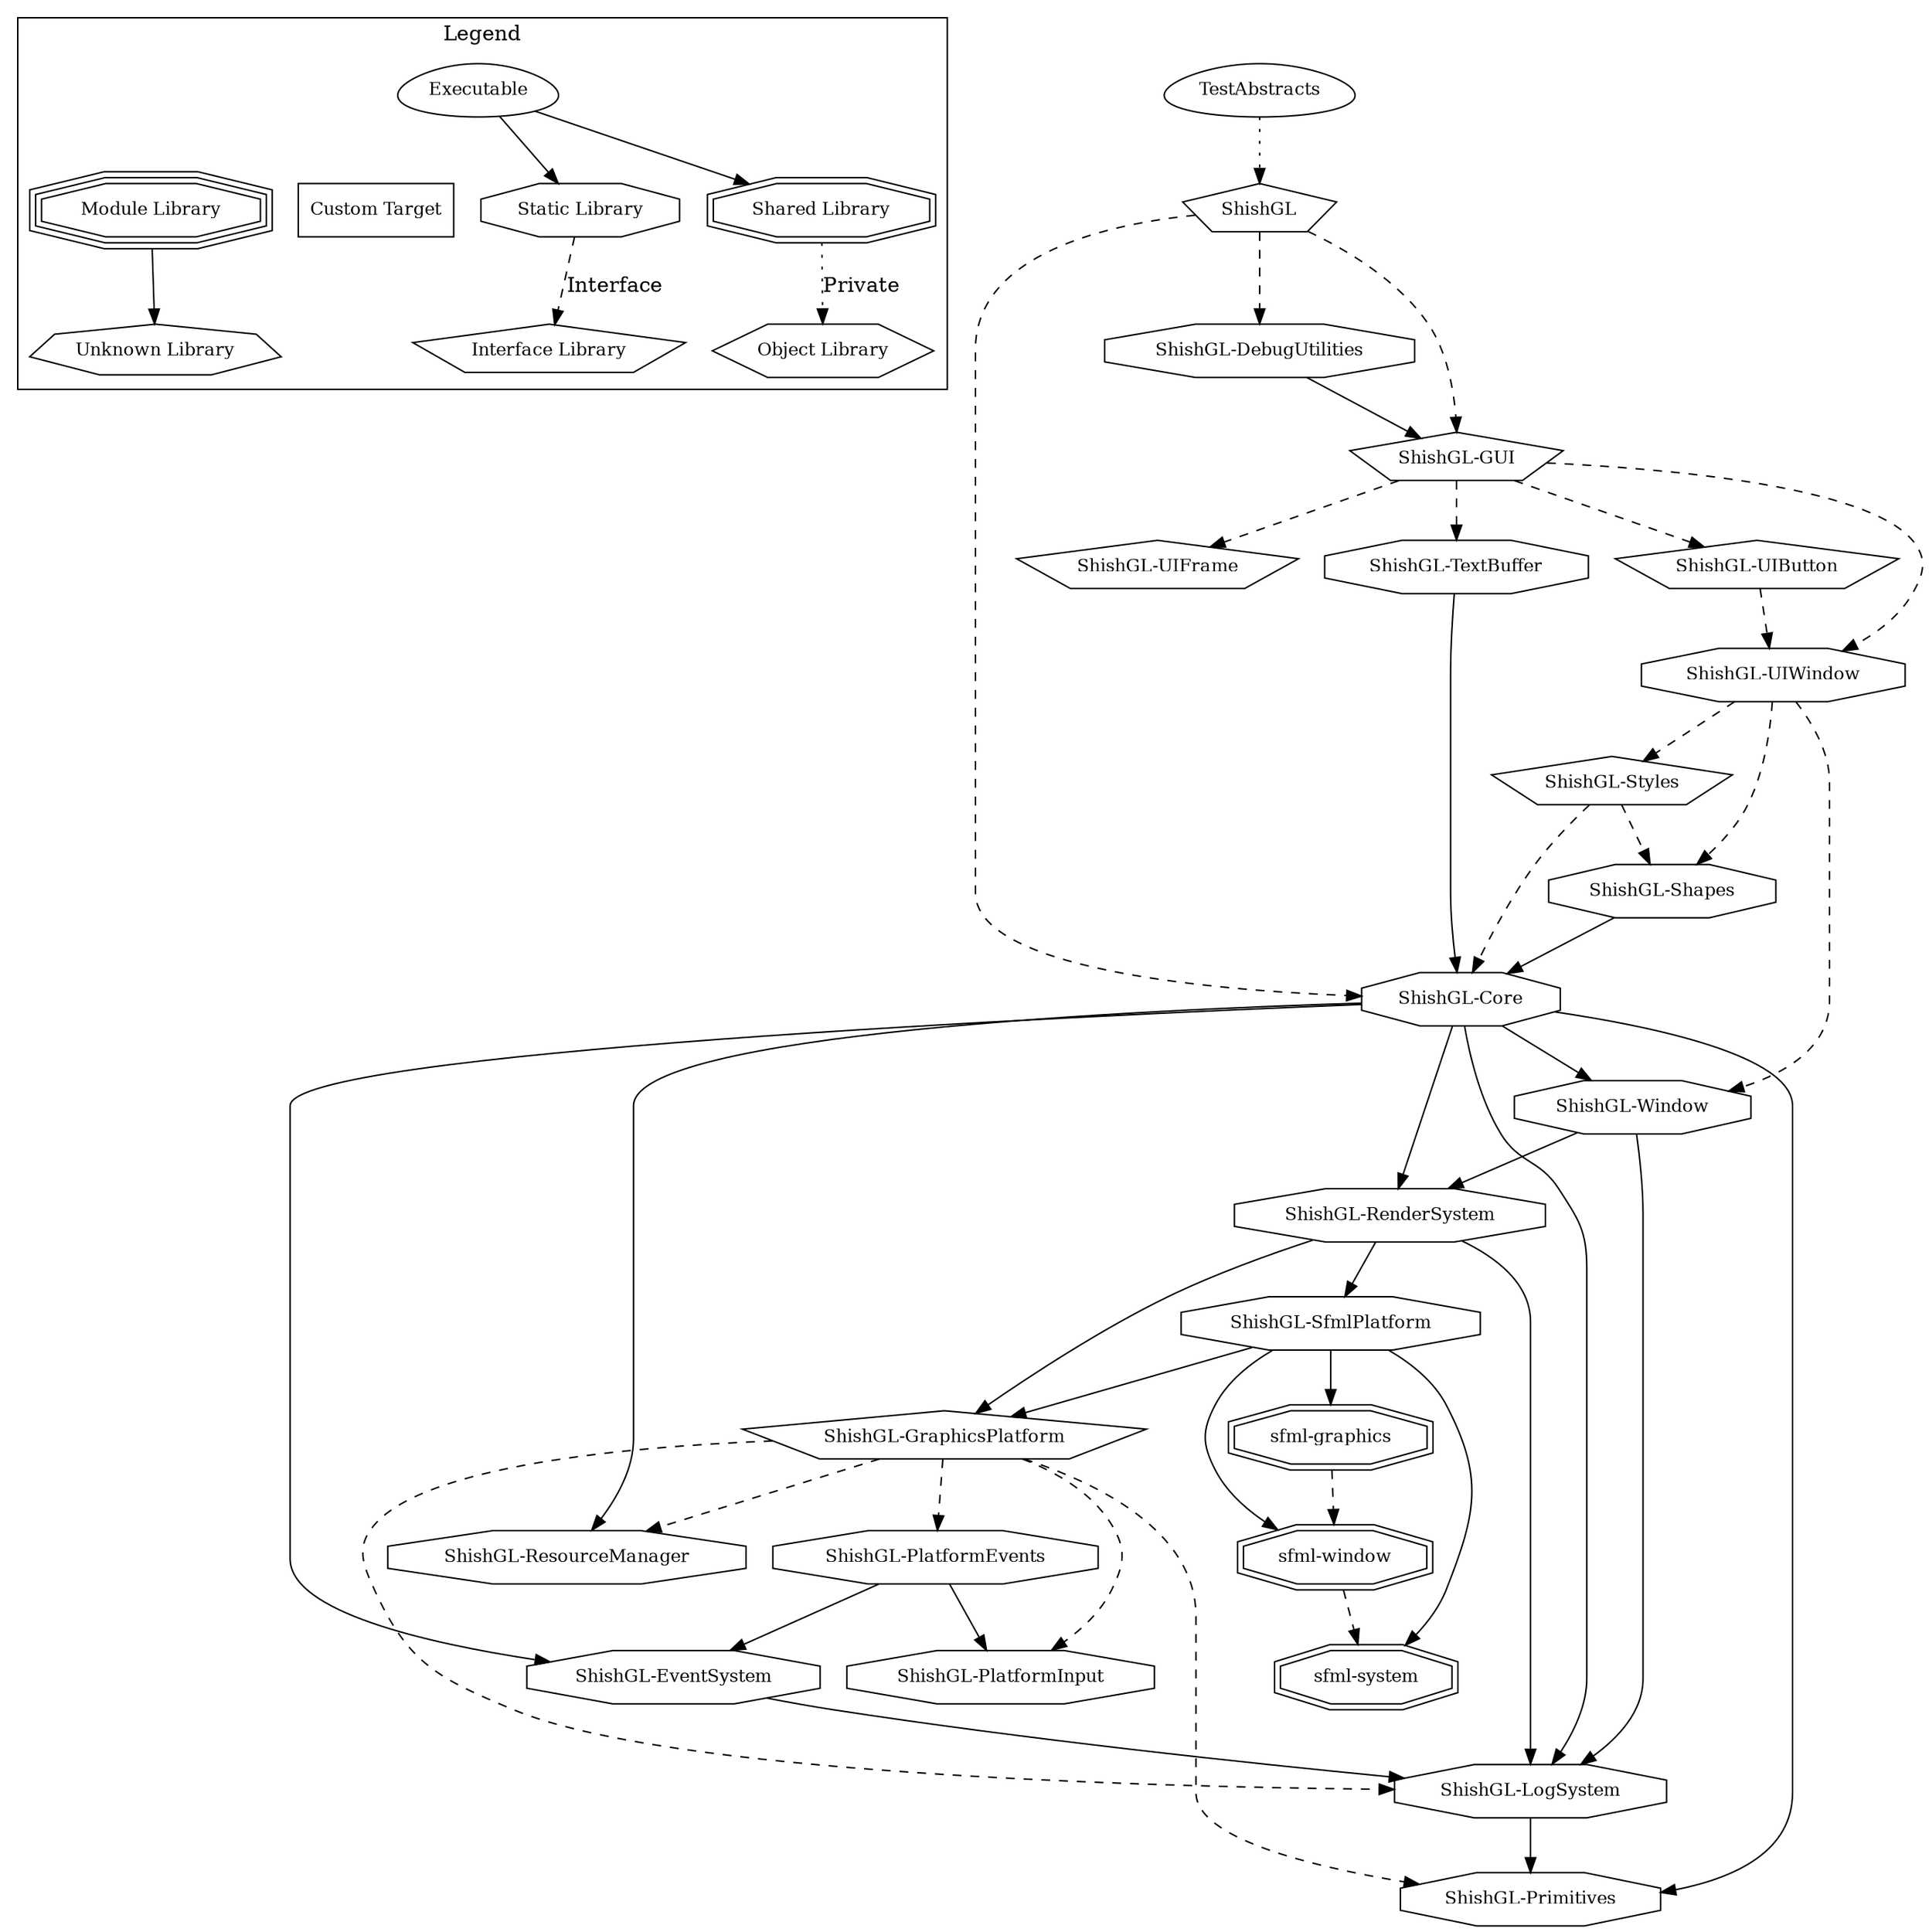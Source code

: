 digraph "ShishGL" {
node [
  fontsize = "12"
];
subgraph clusterLegend {
  label = "Legend";
  color = black;
  edge [ style = invis ];
  legendNode0 [ label = "Executable", shape = egg ];
  legendNode1 [ label = "Static Library", shape = octagon ];
  legendNode2 [ label = "Shared Library", shape = doubleoctagon ];
  legendNode3 [ label = "Module Library", shape = tripleoctagon ];
  legendNode4 [ label = "Interface Library", shape = pentagon ];
  legendNode5 [ label = "Object Library", shape = hexagon ];
  legendNode6 [ label = "Unknown Library", shape = septagon ];
  legendNode7 [ label = "Custom Target", shape = box ];
  legendNode0 -> legendNode1 [ style = solid ];
  legendNode0 -> legendNode2 [ style = solid ];
  legendNode0 -> legendNode3;
  legendNode1 -> legendNode4 [ label = "Interface", style = dashed ];
  legendNode2 -> legendNode5 [ label = "Private", style = dotted ];
  legendNode3 -> legendNode6 [ style = solid ];
  legendNode0 -> legendNode7;
}
    "node0" [ label = "ShishGL", shape = pentagon ];
    "node1" [ label = "ShishGL-Core", shape = octagon ];
    "node2" [ label = "ShishGL-EventSystem", shape = octagon ];
    "node3" [ label = "ShishGL-LogSystem", shape = octagon ];
    "node4" [ label = "ShishGL-Primitives", shape = octagon ];
    "node3" -> "node4"  // ShishGL-LogSystem -> ShishGL-Primitives
    "node2" -> "node3"  // ShishGL-EventSystem -> ShishGL-LogSystem
    "node1" -> "node2"  // ShishGL-Core -> ShishGL-EventSystem
    "node1" -> "node3"  // ShishGL-Core -> ShishGL-LogSystem
    "node1" -> "node4"  // ShishGL-Core -> ShishGL-Primitives
    "node5" [ label = "ShishGL-RenderSystem", shape = octagon ];
    "node6" [ label = "ShishGL-GraphicsPlatform", shape = pentagon ];
    "node6" -> "node3" [ style = dashed ] // ShishGL-GraphicsPlatform -> ShishGL-LogSystem
    "node7" [ label = "ShishGL-PlatformEvents", shape = octagon ];
    "node7" -> "node2"  // ShishGL-PlatformEvents -> ShishGL-EventSystem
    "node8" [ label = "ShishGL-PlatformInput", shape = octagon ];
    "node7" -> "node8"  // ShishGL-PlatformEvents -> ShishGL-PlatformInput
    "node6" -> "node7" [ style = dashed ] // ShishGL-GraphicsPlatform -> ShishGL-PlatformEvents
    "node6" -> "node8" [ style = dashed ] // ShishGL-GraphicsPlatform -> ShishGL-PlatformInput
    "node6" -> "node4" [ style = dashed ] // ShishGL-GraphicsPlatform -> ShishGL-Primitives
    "node9" [ label = "ShishGL-ResourceManager", shape = octagon ];
    "node6" -> "node9" [ style = dashed ] // ShishGL-GraphicsPlatform -> ShishGL-ResourceManager
    "node5" -> "node6"  // ShishGL-RenderSystem -> ShishGL-GraphicsPlatform
    "node5" -> "node3"  // ShishGL-RenderSystem -> ShishGL-LogSystem
    "node10" [ label = "ShishGL-SfmlPlatform", shape = octagon ];
    "node10" -> "node6"  // ShishGL-SfmlPlatform -> ShishGL-GraphicsPlatform
    "node11" [ label = "sfml-graphics", shape = doubleoctagon ];
    "node12" [ label = "sfml-window", shape = doubleoctagon ];
    "node13" [ label = "sfml-system", shape = doubleoctagon ];
    "node12" -> "node13" [ style = dashed ] // sfml-window -> sfml-system
    "node11" -> "node12" [ style = dashed ] // sfml-graphics -> sfml-window
    "node10" -> "node11"  // ShishGL-SfmlPlatform -> sfml-graphics
    "node10" -> "node13"  // ShishGL-SfmlPlatform -> sfml-system
    "node10" -> "node12"  // ShishGL-SfmlPlatform -> sfml-window
    "node5" -> "node10"  // ShishGL-RenderSystem -> ShishGL-SfmlPlatform
    "node1" -> "node5"  // ShishGL-Core -> ShishGL-RenderSystem
    "node1" -> "node9"  // ShishGL-Core -> ShishGL-ResourceManager
    "node14" [ label = "ShishGL-Window", shape = octagon ];
    "node14" -> "node3"  // ShishGL-Window -> ShishGL-LogSystem
    "node14" -> "node5"  // ShishGL-Window -> ShishGL-RenderSystem
    "node1" -> "node14"  // ShishGL-Core -> ShishGL-Window
    "node0" -> "node1" [ style = dashed ] // ShishGL -> ShishGL-Core
    "node15" [ label = "ShishGL-DebugUtilities", shape = octagon ];
    "node16" [ label = "ShishGL-GUI", shape = pentagon ];
    "node17" [ label = "ShishGL-TextBuffer", shape = octagon ];
    "node17" -> "node1"  // ShishGL-TextBuffer -> ShishGL-Core
    "node16" -> "node17" [ style = dashed ] // ShishGL-GUI -> ShishGL-TextBuffer
    "node18" [ label = "ShishGL-UIButton", shape = pentagon ];
    "node19" [ label = "ShishGL-UIWindow", shape = octagon ];
    "node20" [ label = "ShishGL-Shapes", shape = octagon ];
    "node20" -> "node1"  // ShishGL-Shapes -> ShishGL-Core
    "node19" -> "node20" [ style = dashed ] // ShishGL-UIWindow -> ShishGL-Shapes
    "node21" [ label = "ShishGL-Styles", shape = pentagon ];
    "node21" -> "node1" [ style = dashed ] // ShishGL-Styles -> ShishGL-Core
    "node21" -> "node20" [ style = dashed ] // ShishGL-Styles -> ShishGL-Shapes
    "node19" -> "node21" [ style = dashed ] // ShishGL-UIWindow -> ShishGL-Styles
    "node19" -> "node14" [ style = dashed ] // ShishGL-UIWindow -> ShishGL-Window
    "node18" -> "node19" [ style = dashed ] // ShishGL-UIButton -> ShishGL-UIWindow
    "node16" -> "node18" [ style = dashed ] // ShishGL-GUI -> ShishGL-UIButton
    "node22" [ label = "ShishGL-UIFrame", shape = pentagon ];
    "node16" -> "node22" [ style = dashed ] // ShishGL-GUI -> ShishGL-UIFrame
    "node16" -> "node19" [ style = dashed ] // ShishGL-GUI -> ShishGL-UIWindow
    "node15" -> "node16"  // ShishGL-DebugUtilities -> ShishGL-GUI
    "node0" -> "node15" [ style = dashed ] // ShishGL -> ShishGL-DebugUtilities
    "node0" -> "node16" [ style = dashed ] // ShishGL -> ShishGL-GUI
    "node23" [ label = "TestAbstracts", shape = egg ];
    "node23" -> "node0" [ style = dotted ] // TestAbstracts -> ShishGL
}
